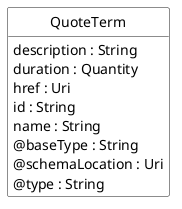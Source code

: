 @startuml
hide circle
hide methods
hide stereotype
show <<Enumeration>> stereotype
skinparam class {
   BackgroundColor<<Enumeration>> #E6F5F7
   BackgroundColor<<Ref>> #FFFFE0
   BackgroundColor<<Pivot>> #FFFFFFF
   BackgroundColor<<SimpleType>> #E2F0DA
   BackgroundColor #FCF2E3
}

class QuoteTerm <<Pivot>> {
    description : String
    duration : Quantity
    href : Uri
    id : String
    name : String
    @baseType : String
    @schemaLocation : Uri
    @type : String
}


@enduml
